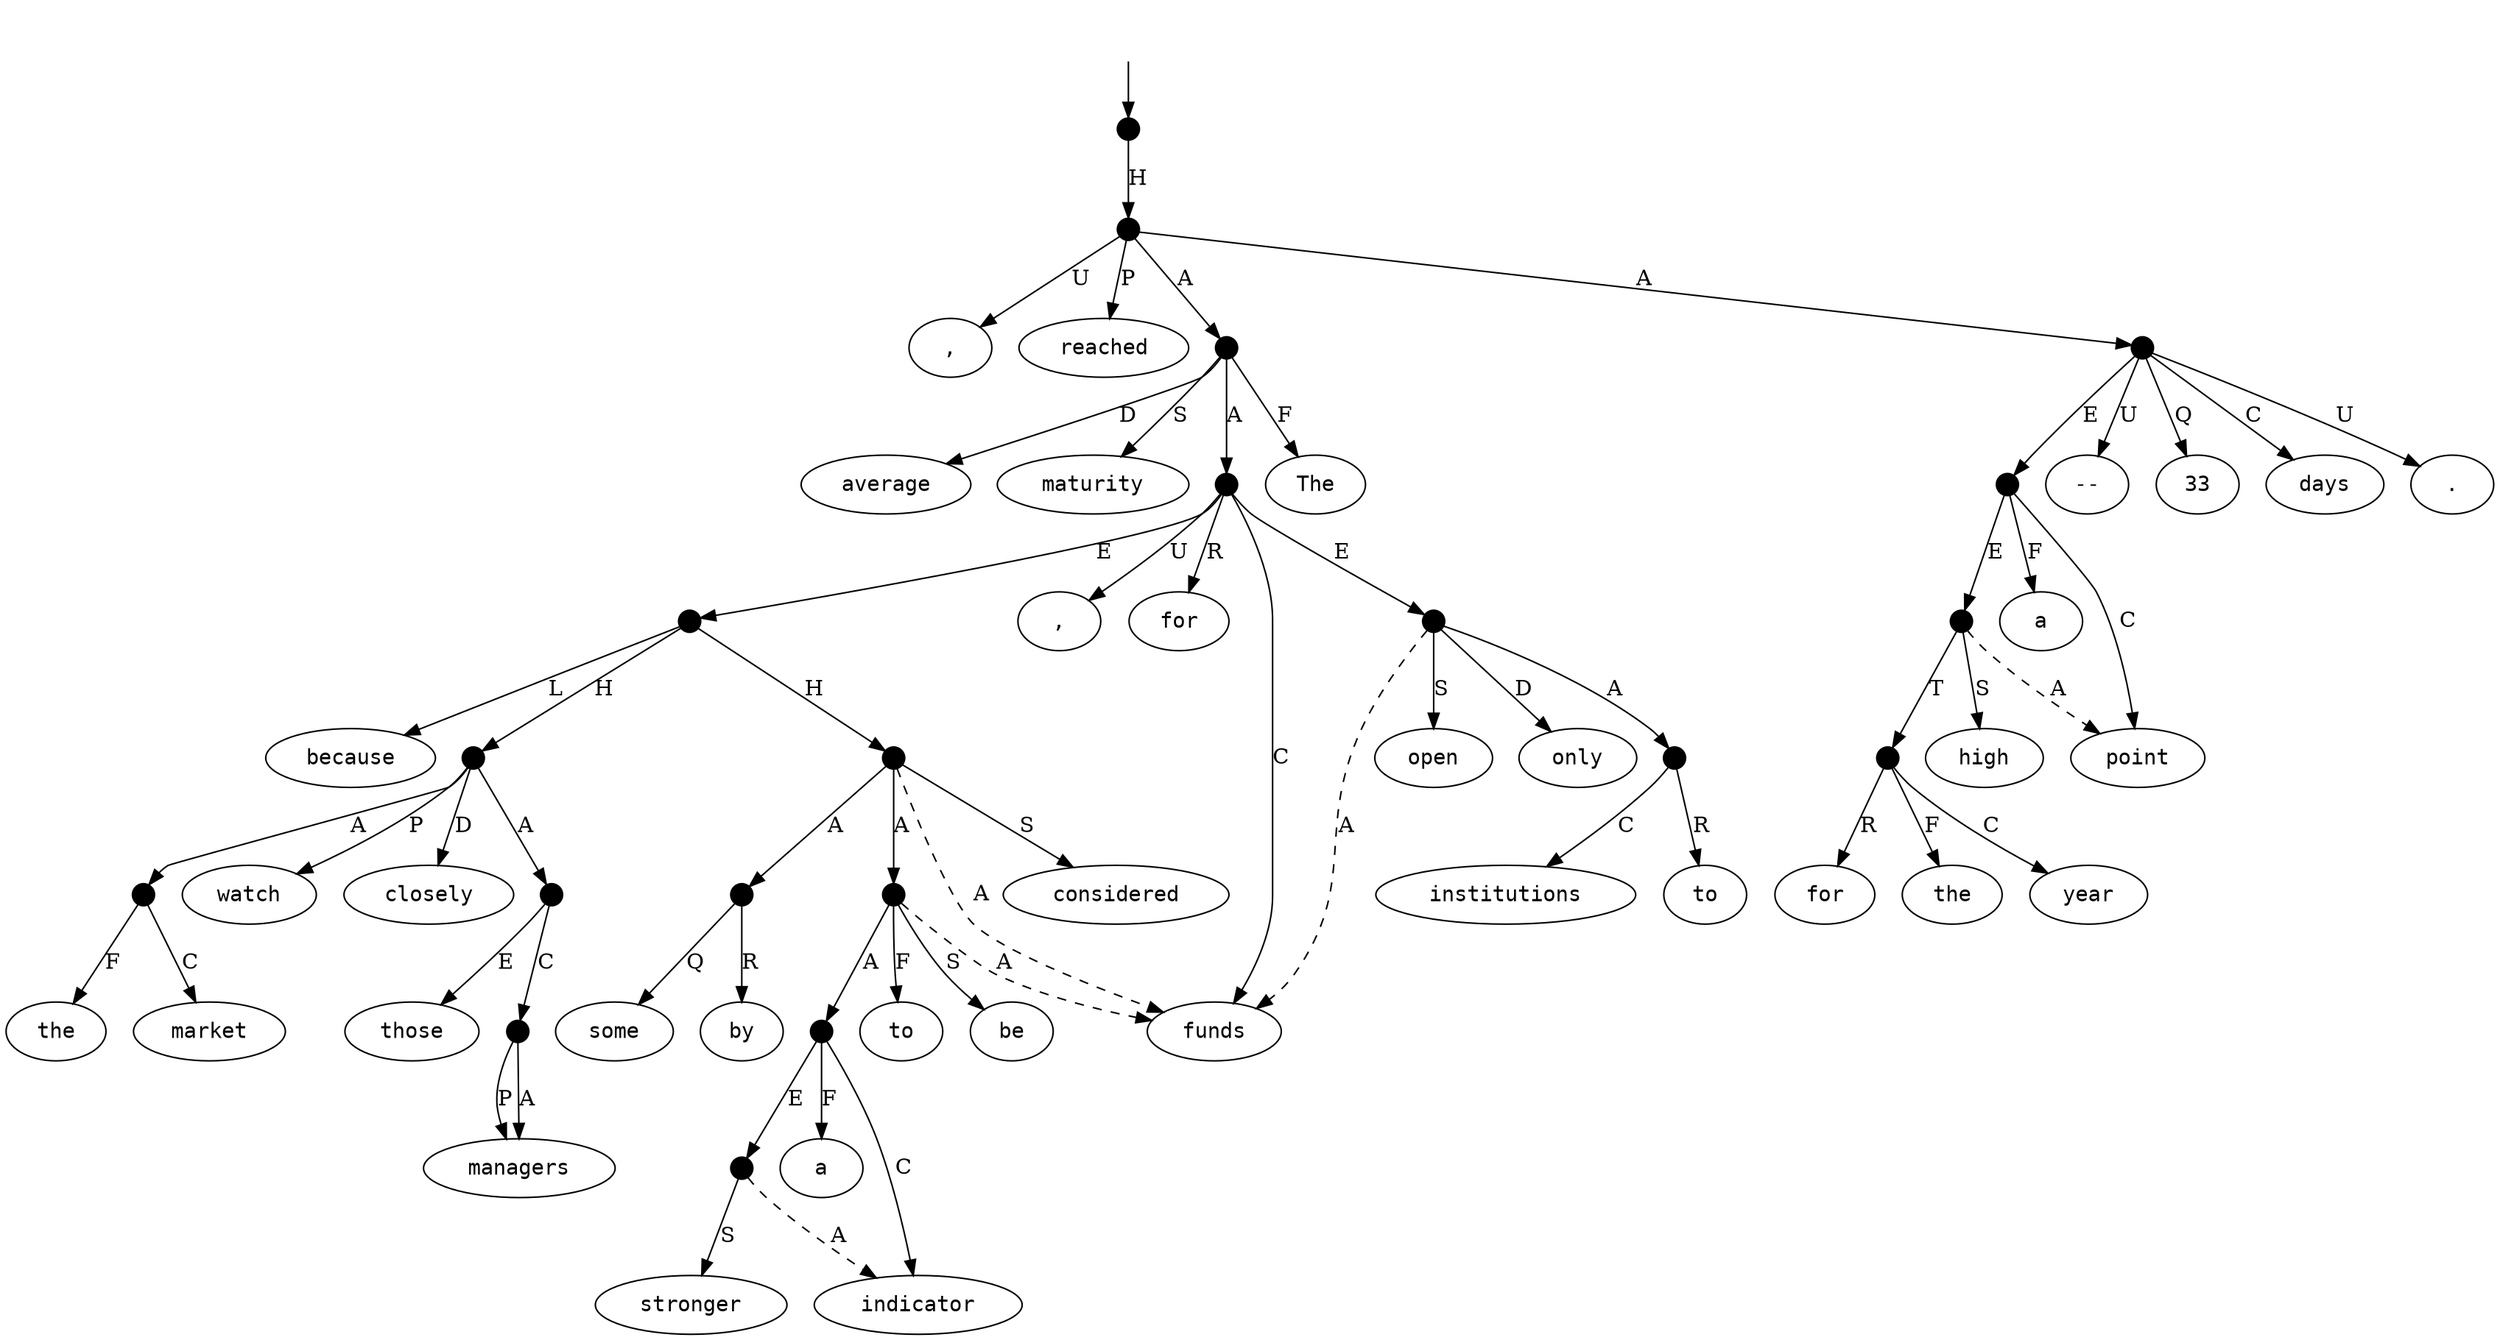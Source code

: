 digraph "20004007" {
  top [ style=invis ];
  top -> 38;
  0 [ label=<<table align="center" border="0" cellspacing="0"><tr><td colspan="2"><font face="Courier">The</font></td></tr></table>> ];
  1 [ label=<<table align="center" border="0" cellspacing="0"><tr><td colspan="2"><font face="Courier">average</font></td></tr></table>> ];
  2 [ label=<<table align="center" border="0" cellspacing="0"><tr><td colspan="2"><font face="Courier">maturity</font></td></tr></table>> ];
  3 [ label=<<table align="center" border="0" cellspacing="0"><tr><td colspan="2"><font face="Courier">for</font></td></tr></table>> ];
  4 [ label=<<table align="center" border="0" cellspacing="0"><tr><td colspan="2"><font face="Courier">funds</font></td></tr></table>> ];
  5 [ label=<<table align="center" border="0" cellspacing="0"><tr><td colspan="2"><font face="Courier">open</font></td></tr></table>> ];
  6 [ label=<<table align="center" border="0" cellspacing="0"><tr><td colspan="2"><font face="Courier">only</font></td></tr></table>> ];
  7 [ label=<<table align="center" border="0" cellspacing="0"><tr><td colspan="2"><font face="Courier">to</font></td></tr></table>> ];
  8 [ label=<<table align="center" border="0" cellspacing="0"><tr><td colspan="2"><font face="Courier">institutions</font></td></tr></table>> ];
  9 [ label=<<table align="center" border="0" cellspacing="0"><tr><td colspan="2"><font face="Courier">,</font></td></tr></table>> ];
  10 [ label=<<table align="center" border="0" cellspacing="0"><tr><td colspan="2"><font face="Courier">considered</font></td></tr></table>> ];
  11 [ label=<<table align="center" border="0" cellspacing="0"><tr><td colspan="2"><font face="Courier">by</font></td></tr></table>> ];
  12 [ label=<<table align="center" border="0" cellspacing="0"><tr><td colspan="2"><font face="Courier">some</font></td></tr></table>> ];
  13 [ label=<<table align="center" border="0" cellspacing="0"><tr><td colspan="2"><font face="Courier">to</font></td></tr></table>> ];
  14 [ label=<<table align="center" border="0" cellspacing="0"><tr><td colspan="2"><font face="Courier">be</font></td></tr></table>> ];
  15 [ label=<<table align="center" border="0" cellspacing="0"><tr><td colspan="2"><font face="Courier">a</font></td></tr></table>> ];
  16 [ label=<<table align="center" border="0" cellspacing="0"><tr><td colspan="2"><font face="Courier">stronger</font></td></tr></table>> ];
  17 [ label=<<table align="center" border="0" cellspacing="0"><tr><td colspan="2"><font face="Courier">indicator</font></td></tr></table>> ];
  18 [ label=<<table align="center" border="0" cellspacing="0"><tr><td colspan="2"><font face="Courier">because</font></td></tr></table>> ];
  19 [ label=<<table align="center" border="0" cellspacing="0"><tr><td colspan="2"><font face="Courier">those</font></td></tr></table>> ];
  20 [ label=<<table align="center" border="0" cellspacing="0"><tr><td colspan="2"><font face="Courier">managers</font></td></tr></table>> ];
  21 [ label=<<table align="center" border="0" cellspacing="0"><tr><td colspan="2"><font face="Courier">watch</font></td></tr></table>> ];
  22 [ label=<<table align="center" border="0" cellspacing="0"><tr><td colspan="2"><font face="Courier">the</font></td></tr></table>> ];
  23 [ label=<<table align="center" border="0" cellspacing="0"><tr><td colspan="2"><font face="Courier">market</font></td></tr></table>> ];
  24 [ label=<<table align="center" border="0" cellspacing="0"><tr><td colspan="2"><font face="Courier">closely</font></td></tr></table>> ];
  25 [ label=<<table align="center" border="0" cellspacing="0"><tr><td colspan="2"><font face="Courier">,</font></td></tr></table>> ];
  26 [ label=<<table align="center" border="0" cellspacing="0"><tr><td colspan="2"><font face="Courier">reached</font></td></tr></table>> ];
  27 [ label=<<table align="center" border="0" cellspacing="0"><tr><td colspan="2"><font face="Courier">a</font></td></tr></table>> ];
  28 [ label=<<table align="center" border="0" cellspacing="0"><tr><td colspan="2"><font face="Courier">high</font></td></tr></table>> ];
  29 [ label=<<table align="center" border="0" cellspacing="0"><tr><td colspan="2"><font face="Courier">point</font></td></tr></table>> ];
  30 [ label=<<table align="center" border="0" cellspacing="0"><tr><td colspan="2"><font face="Courier">for</font></td></tr></table>> ];
  31 [ label=<<table align="center" border="0" cellspacing="0"><tr><td colspan="2"><font face="Courier">the</font></td></tr></table>> ];
  32 [ label=<<table align="center" border="0" cellspacing="0"><tr><td colspan="2"><font face="Courier">year</font></td></tr></table>> ];
  33 [ label=<<table align="center" border="0" cellspacing="0"><tr><td colspan="2"><font face="Courier">--</font></td></tr></table>> ];
  34 [ label=<<table align="center" border="0" cellspacing="0"><tr><td colspan="2"><font face="Courier">33</font></td></tr></table>> ];
  35 [ label=<<table align="center" border="0" cellspacing="0"><tr><td colspan="2"><font face="Courier">days</font></td></tr></table>> ];
  36 [ label=<<table align="center" border="0" cellspacing="0"><tr><td colspan="2"><font face="Courier">.</font></td></tr></table>> ];
  37 [ shape=point, width=0.2 ];
  38 [ shape=point, width=0.2 ];
  39 [ shape=point, width=0.2 ];
  40 [ shape=point, width=0.2 ];
  41 [ shape=point, width=0.2 ];
  42 [ shape=point, width=0.2 ];
  43 [ shape=point, width=0.2 ];
  44 [ shape=point, width=0.2 ];
  45 [ shape=point, width=0.2 ];
  46 [ shape=point, width=0.2 ];
  47 [ shape=point, width=0.2 ];
  48 [ shape=point, width=0.2 ];
  49 [ shape=point, width=0.2 ];
  50 [ shape=point, width=0.2 ];
  51 [ shape=point, width=0.2 ];
  52 [ shape=point, width=0.2 ];
  53 [ shape=point, width=0.2 ];
  54 [ shape=point, width=0.2 ];
  55 [ shape=point, width=0.2 ];
  56 [ shape=point, width=0.2 ];
  44 -> 50 [ label="H" ];
  39 -> 26 [ label="P" ];
  44 -> 18 [ label="L" ];
  43 -> 45 [ label="A" ];
  39 -> 37 [ label="A" ];
  38 -> 39 [ label="H" ];
  50 -> 52 [ label="A" ];
  37 -> 2 [ label="S" ];
  56 -> 30 [ label="R" ];
  51 -> 20 [ label="A" ];
  53 -> 55 [ label="E" ];
  56 -> 31 [ label="F" ];
  40 -> 44 [ label="E" ];
  47 -> 17 [ label="C" ];
  41 -> 4 [ label="A", style=dashed ];
  49 -> 51 [ label="C" ];
  53 -> 29 [ label="C" ];
  51 -> 20 [ label="P" ];
  52 -> 23 [ label="C" ];
  46 -> 4 [ label="A", style=dashed ];
  39 -> 54 [ label="A" ];
  50 -> 21 [ label="P" ];
  43 -> 46 [ label="A" ];
  50 -> 49 [ label="A" ];
  39 -> 25 [ label="U" ];
  50 -> 24 [ label="D" ];
  40 -> 41 [ label="E" ];
  55 -> 28 [ label="S" ];
  56 -> 32 [ label="C" ];
  42 -> 8 [ label="C" ];
  46 -> 47 [ label="A" ];
  37 -> 1 [ label="D" ];
  54 -> 53 [ label="E" ];
  45 -> 12 [ label="Q" ];
  49 -> 19 [ label="E" ];
  43 -> 10 [ label="S" ];
  40 -> 4 [ label="C" ];
  47 -> 15 [ label="F" ];
  53 -> 27 [ label="F" ];
  41 -> 5 [ label="S" ];
  54 -> 34 [ label="Q" ];
  54 -> 33 [ label="U" ];
  44 -> 43 [ label="H" ];
  55 -> 29 [ label="A", style=dashed ];
  55 -> 56 [ label="T" ];
  37 -> 0 [ label="F" ];
  42 -> 7 [ label="R" ];
  48 -> 16 [ label="S" ];
  48 -> 17 [ label="A", style=dashed ];
  46 -> 13 [ label="F" ];
  54 -> 36 [ label="U" ];
  40 -> 3 [ label="R" ];
  37 -> 40 [ label="A" ];
  40 -> 9 [ label="U" ];
  52 -> 22 [ label="F" ];
  41 -> 6 [ label="D" ];
  41 -> 42 [ label="A" ];
  43 -> 4 [ label="A", style=dashed ];
  47 -> 48 [ label="E" ];
  54 -> 35 [ label="C" ];
  45 -> 11 [ label="R" ];
  46 -> 14 [ label="S" ];
}


